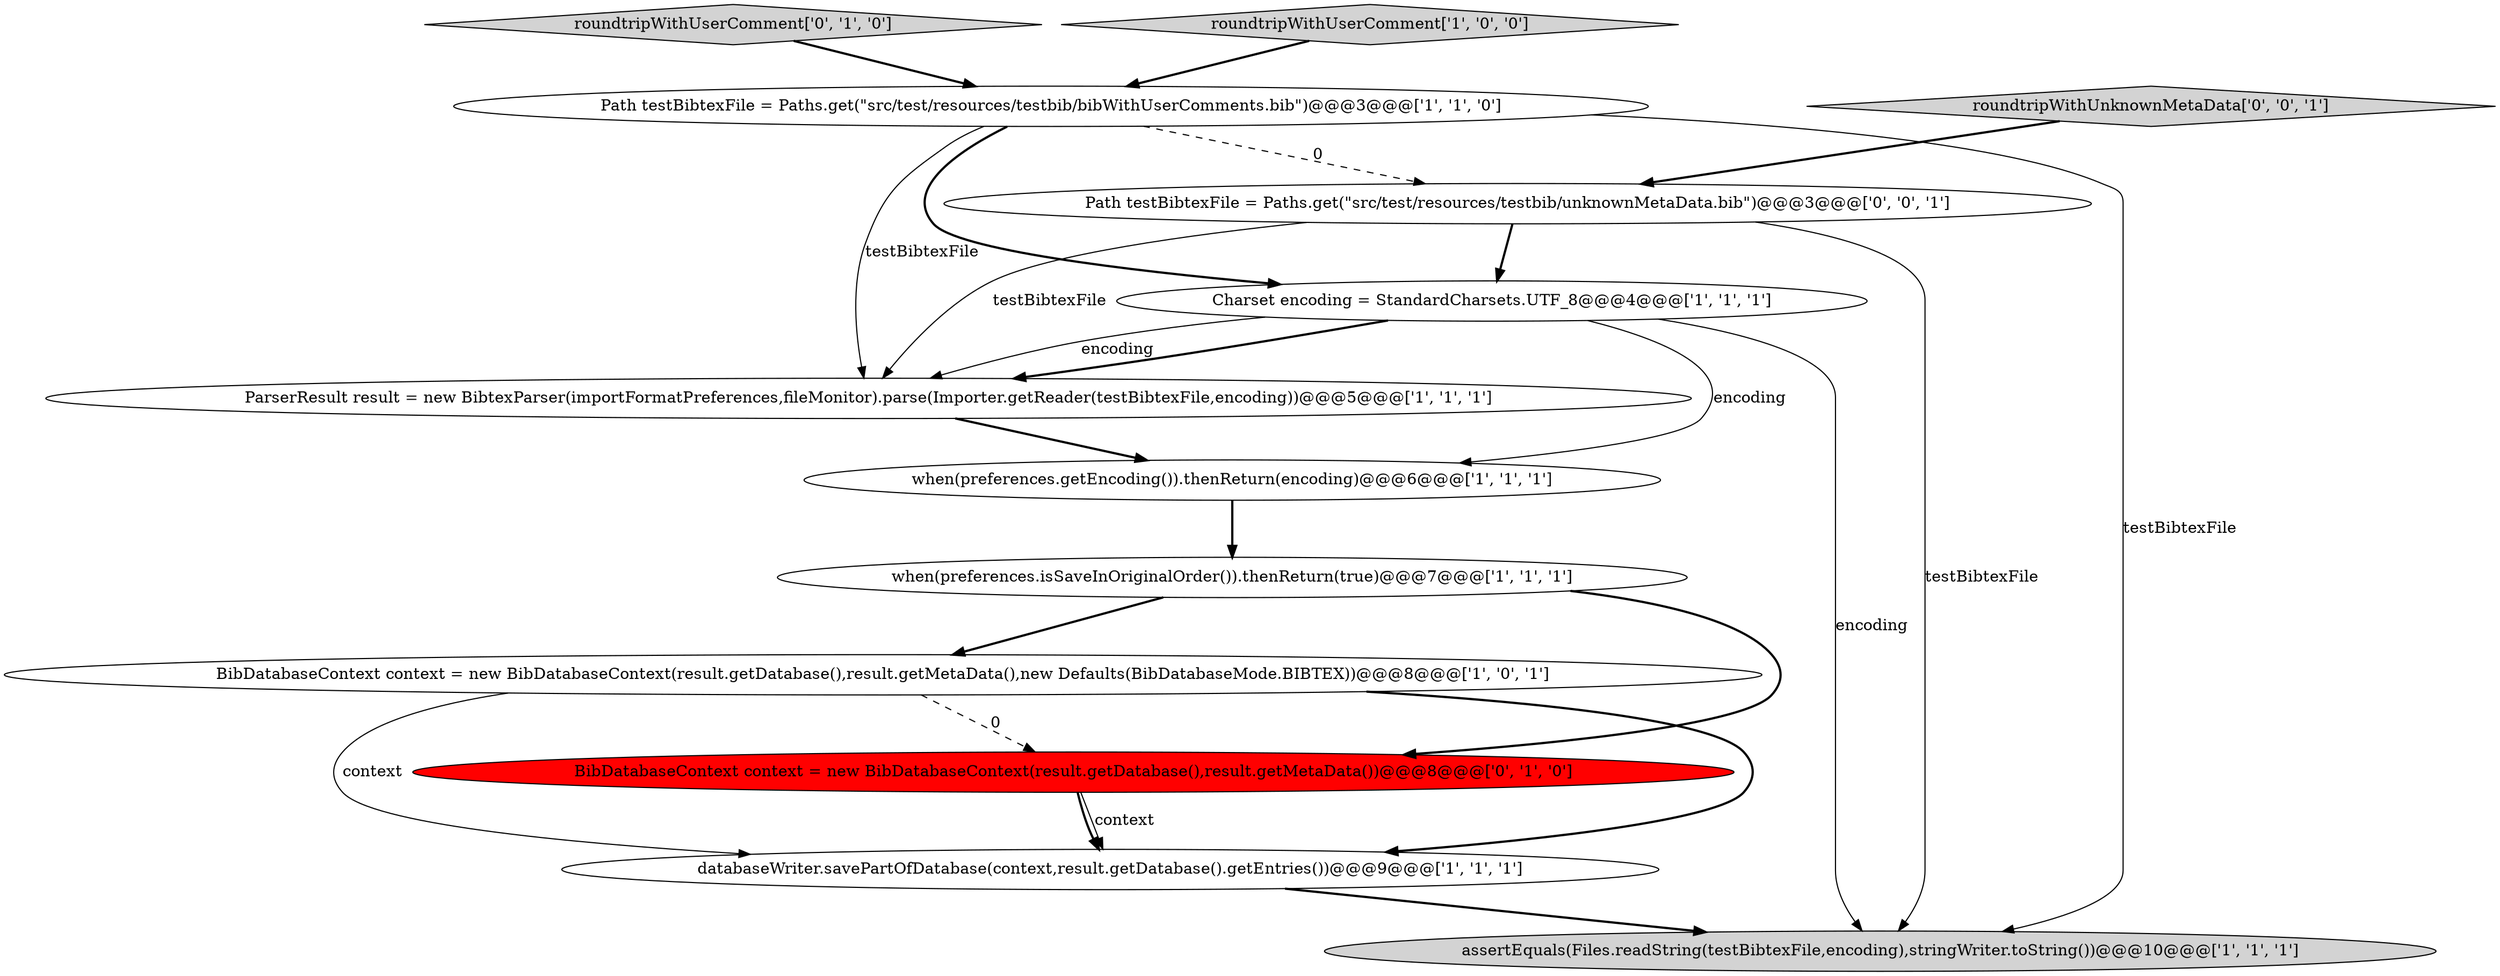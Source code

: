 digraph {
1 [style = filled, label = "BibDatabaseContext context = new BibDatabaseContext(result.getDatabase(),result.getMetaData(),new Defaults(BibDatabaseMode.BIBTEX))@@@8@@@['1', '0', '1']", fillcolor = white, shape = ellipse image = "AAA0AAABBB1BBB"];
12 [style = filled, label = "roundtripWithUnknownMetaData['0', '0', '1']", fillcolor = lightgray, shape = diamond image = "AAA0AAABBB3BBB"];
0 [style = filled, label = "Charset encoding = StandardCharsets.UTF_8@@@4@@@['1', '1', '1']", fillcolor = white, shape = ellipse image = "AAA0AAABBB1BBB"];
3 [style = filled, label = "ParserResult result = new BibtexParser(importFormatPreferences,fileMonitor).parse(Importer.getReader(testBibtexFile,encoding))@@@5@@@['1', '1', '1']", fillcolor = white, shape = ellipse image = "AAA0AAABBB1BBB"];
11 [style = filled, label = "Path testBibtexFile = Paths.get(\"src/test/resources/testbib/unknownMetaData.bib\")@@@3@@@['0', '0', '1']", fillcolor = white, shape = ellipse image = "AAA0AAABBB3BBB"];
9 [style = filled, label = "roundtripWithUserComment['0', '1', '0']", fillcolor = lightgray, shape = diamond image = "AAA0AAABBB2BBB"];
2 [style = filled, label = "databaseWriter.savePartOfDatabase(context,result.getDatabase().getEntries())@@@9@@@['1', '1', '1']", fillcolor = white, shape = ellipse image = "AAA0AAABBB1BBB"];
5 [style = filled, label = "when(preferences.getEncoding()).thenReturn(encoding)@@@6@@@['1', '1', '1']", fillcolor = white, shape = ellipse image = "AAA0AAABBB1BBB"];
10 [style = filled, label = "BibDatabaseContext context = new BibDatabaseContext(result.getDatabase(),result.getMetaData())@@@8@@@['0', '1', '0']", fillcolor = red, shape = ellipse image = "AAA1AAABBB2BBB"];
7 [style = filled, label = "roundtripWithUserComment['1', '0', '0']", fillcolor = lightgray, shape = diamond image = "AAA0AAABBB1BBB"];
6 [style = filled, label = "Path testBibtexFile = Paths.get(\"src/test/resources/testbib/bibWithUserComments.bib\")@@@3@@@['1', '1', '0']", fillcolor = white, shape = ellipse image = "AAA0AAABBB1BBB"];
8 [style = filled, label = "assertEquals(Files.readString(testBibtexFile,encoding),stringWriter.toString())@@@10@@@['1', '1', '1']", fillcolor = lightgray, shape = ellipse image = "AAA0AAABBB1BBB"];
4 [style = filled, label = "when(preferences.isSaveInOriginalOrder()).thenReturn(true)@@@7@@@['1', '1', '1']", fillcolor = white, shape = ellipse image = "AAA0AAABBB1BBB"];
0->3 [style = bold, label=""];
4->10 [style = bold, label=""];
0->3 [style = solid, label="encoding"];
1->2 [style = solid, label="context"];
11->3 [style = solid, label="testBibtexFile"];
6->11 [style = dashed, label="0"];
12->11 [style = bold, label=""];
6->0 [style = bold, label=""];
1->10 [style = dashed, label="0"];
6->3 [style = solid, label="testBibtexFile"];
0->5 [style = solid, label="encoding"];
9->6 [style = bold, label=""];
3->5 [style = bold, label=""];
11->0 [style = bold, label=""];
6->8 [style = solid, label="testBibtexFile"];
10->2 [style = solid, label="context"];
5->4 [style = bold, label=""];
7->6 [style = bold, label=""];
11->8 [style = solid, label="testBibtexFile"];
10->2 [style = bold, label=""];
4->1 [style = bold, label=""];
1->2 [style = bold, label=""];
2->8 [style = bold, label=""];
0->8 [style = solid, label="encoding"];
}

